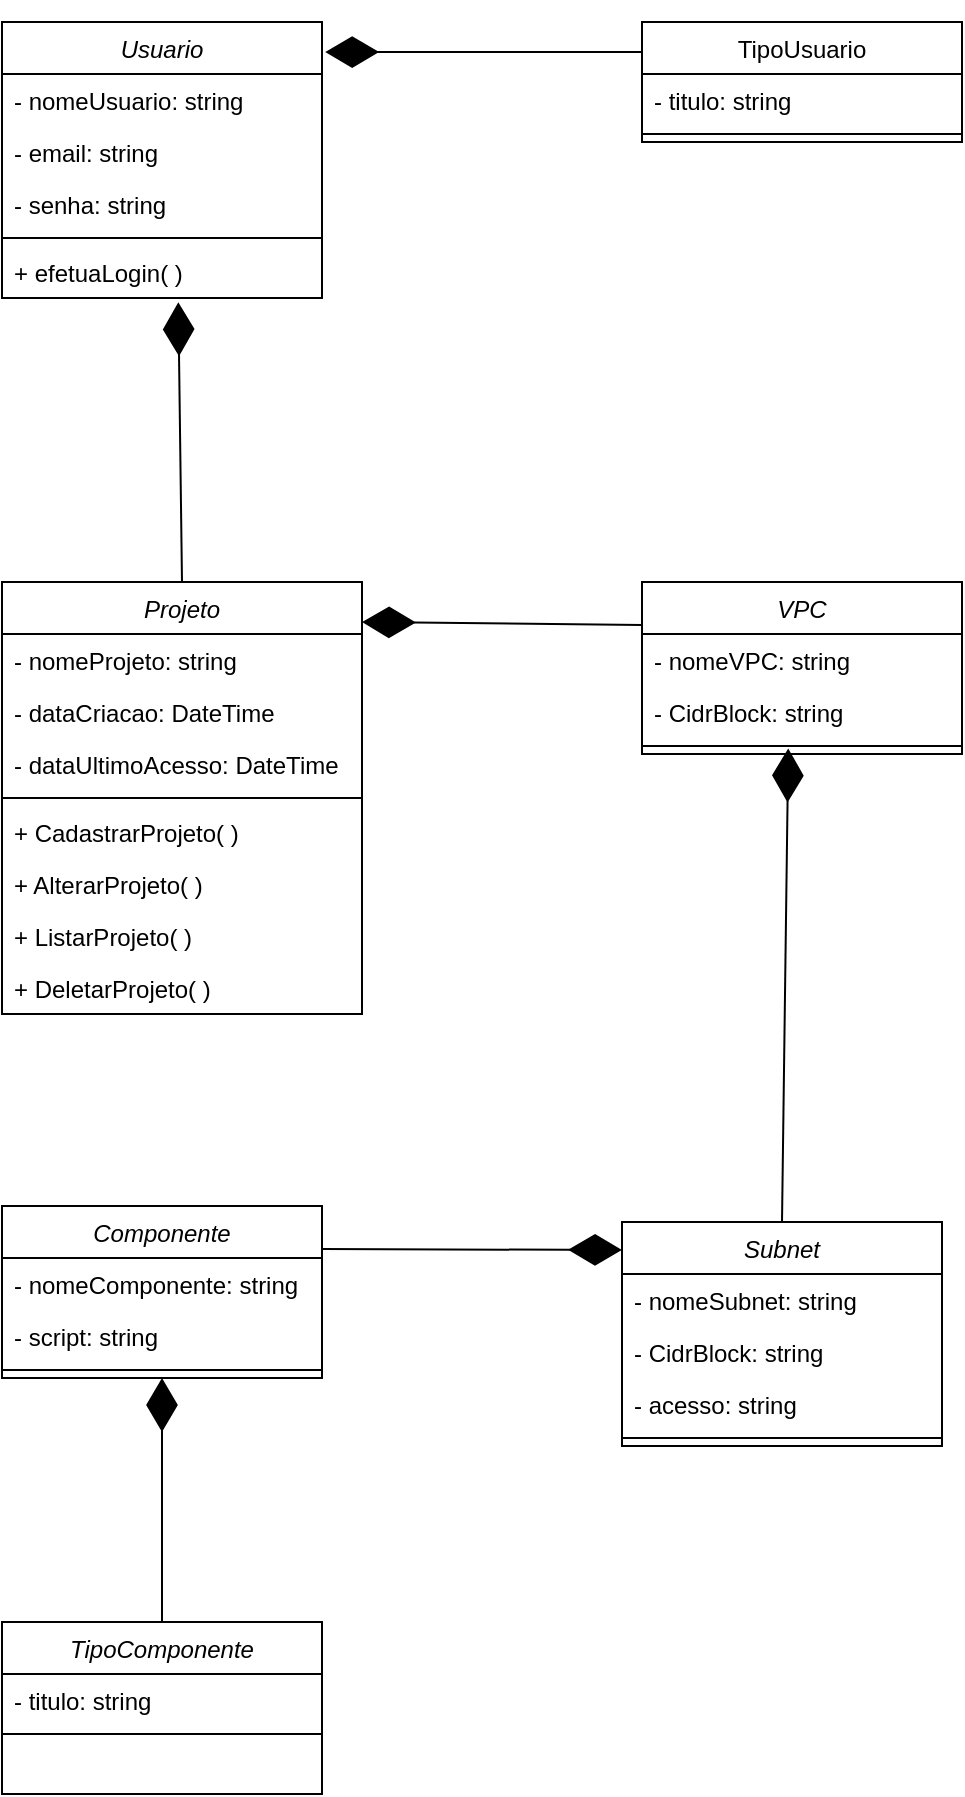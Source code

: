 <mxfile version="17.2.1" type="device" pages="2"><diagram id="iNl5T5URA7AbXOcSIu91" name="Page-1"><mxGraphModel dx="1038" dy="521" grid="1" gridSize="10" guides="1" tooltips="1" connect="1" arrows="1" fold="1" page="1" pageScale="1" pageWidth="827" pageHeight="1169" math="0" shadow="0"><root><mxCell id="0"/><mxCell id="1" parent="0"/><mxCell id="dq6n7VX6vnt4t1vhAW-o-1" value="Usuario" style="swimlane;fontStyle=2;align=center;verticalAlign=top;childLayout=stackLayout;horizontal=1;startSize=26;horizontalStack=0;resizeParent=1;resizeLast=0;collapsible=1;marginBottom=0;rounded=0;shadow=0;strokeWidth=1;" parent="1" vertex="1"><mxGeometry x="240" y="80" width="160" height="138" as="geometry"><mxRectangle x="230" y="140" width="160" height="26" as="alternateBounds"/></mxGeometry></mxCell><mxCell id="dq6n7VX6vnt4t1vhAW-o-2" value="- nomeUsuario: string" style="text;align=left;verticalAlign=top;spacingLeft=4;spacingRight=4;overflow=hidden;rotatable=0;points=[[0,0.5],[1,0.5]];portConstraint=eastwest;" parent="dq6n7VX6vnt4t1vhAW-o-1" vertex="1"><mxGeometry y="26" width="160" height="26" as="geometry"/></mxCell><mxCell id="dq6n7VX6vnt4t1vhAW-o-3" value="- email: string" style="text;align=left;verticalAlign=top;spacingLeft=4;spacingRight=4;overflow=hidden;rotatable=0;points=[[0,0.5],[1,0.5]];portConstraint=eastwest;rounded=0;shadow=0;html=0;" parent="dq6n7VX6vnt4t1vhAW-o-1" vertex="1"><mxGeometry y="52" width="160" height="26" as="geometry"/></mxCell><mxCell id="dq6n7VX6vnt4t1vhAW-o-4" value="- senha: string" style="text;align=left;verticalAlign=top;spacingLeft=4;spacingRight=4;overflow=hidden;rotatable=0;points=[[0,0.5],[1,0.5]];portConstraint=eastwest;rounded=0;shadow=0;html=0;" parent="dq6n7VX6vnt4t1vhAW-o-1" vertex="1"><mxGeometry y="78" width="160" height="26" as="geometry"/></mxCell><mxCell id="dq6n7VX6vnt4t1vhAW-o-5" value="" style="line;html=1;strokeWidth=1;align=left;verticalAlign=middle;spacingTop=-1;spacingLeft=3;spacingRight=3;rotatable=0;labelPosition=right;points=[];portConstraint=eastwest;" parent="dq6n7VX6vnt4t1vhAW-o-1" vertex="1"><mxGeometry y="104" width="160" height="8" as="geometry"/></mxCell><mxCell id="dq6n7VX6vnt4t1vhAW-o-6" value="+ efetuaLogin( )" style="text;align=left;verticalAlign=top;spacingLeft=4;spacingRight=4;overflow=hidden;rotatable=0;points=[[0,0.5],[1,0.5]];portConstraint=eastwest;" parent="dq6n7VX6vnt4t1vhAW-o-1" vertex="1"><mxGeometry y="112" width="160" height="26" as="geometry"/></mxCell><mxCell id="dq6n7VX6vnt4t1vhAW-o-7" value="TipoUsuario" style="swimlane;fontStyle=0;align=center;verticalAlign=top;childLayout=stackLayout;horizontal=1;startSize=26;horizontalStack=0;resizeParent=1;resizeLast=0;collapsible=1;marginBottom=0;rounded=0;shadow=0;strokeWidth=1;" parent="1" vertex="1"><mxGeometry x="560" y="80" width="160" height="60" as="geometry"><mxRectangle x="550" y="140" width="160" height="26" as="alternateBounds"/></mxGeometry></mxCell><mxCell id="dq6n7VX6vnt4t1vhAW-o-8" value="- titulo: string" style="text;align=left;verticalAlign=top;spacingLeft=4;spacingRight=4;overflow=hidden;rotatable=0;points=[[0,0.5],[1,0.5]];portConstraint=eastwest;" parent="dq6n7VX6vnt4t1vhAW-o-7" vertex="1"><mxGeometry y="26" width="160" height="26" as="geometry"/></mxCell><mxCell id="dq6n7VX6vnt4t1vhAW-o-9" value="" style="line;html=1;strokeWidth=1;align=left;verticalAlign=middle;spacingTop=-1;spacingLeft=3;spacingRight=3;rotatable=0;labelPosition=right;points=[];portConstraint=eastwest;" parent="dq6n7VX6vnt4t1vhAW-o-7" vertex="1"><mxGeometry y="52" width="160" height="8" as="geometry"/></mxCell><mxCell id="dq6n7VX6vnt4t1vhAW-o-10" value="Projeto" style="swimlane;fontStyle=2;align=center;verticalAlign=top;childLayout=stackLayout;horizontal=1;startSize=26;horizontalStack=0;resizeParent=1;resizeLast=0;collapsible=1;marginBottom=0;rounded=0;shadow=0;strokeWidth=1;" parent="1" vertex="1"><mxGeometry x="240" y="360" width="180" height="216" as="geometry"><mxRectangle x="230" y="140" width="160" height="26" as="alternateBounds"/></mxGeometry></mxCell><mxCell id="dq6n7VX6vnt4t1vhAW-o-11" value="- nomeProjeto: string" style="text;align=left;verticalAlign=top;spacingLeft=4;spacingRight=4;overflow=hidden;rotatable=0;points=[[0,0.5],[1,0.5]];portConstraint=eastwest;" parent="dq6n7VX6vnt4t1vhAW-o-10" vertex="1"><mxGeometry y="26" width="180" height="26" as="geometry"/></mxCell><mxCell id="dq6n7VX6vnt4t1vhAW-o-12" value="- dataCriacao: DateTime" style="text;align=left;verticalAlign=top;spacingLeft=4;spacingRight=4;overflow=hidden;rotatable=0;points=[[0,0.5],[1,0.5]];portConstraint=eastwest;rounded=0;shadow=0;html=0;" parent="dq6n7VX6vnt4t1vhAW-o-10" vertex="1"><mxGeometry y="52" width="180" height="26" as="geometry"/></mxCell><mxCell id="dq6n7VX6vnt4t1vhAW-o-13" value="- dataUltimoAcesso: DateTime" style="text;align=left;verticalAlign=top;spacingLeft=4;spacingRight=4;overflow=hidden;rotatable=0;points=[[0,0.5],[1,0.5]];portConstraint=eastwest;rounded=0;shadow=0;html=0;" parent="dq6n7VX6vnt4t1vhAW-o-10" vertex="1"><mxGeometry y="78" width="180" height="26" as="geometry"/></mxCell><mxCell id="dq6n7VX6vnt4t1vhAW-o-14" value="" style="line;html=1;strokeWidth=1;align=left;verticalAlign=middle;spacingTop=-1;spacingLeft=3;spacingRight=3;rotatable=0;labelPosition=right;points=[];portConstraint=eastwest;" parent="dq6n7VX6vnt4t1vhAW-o-10" vertex="1"><mxGeometry y="104" width="180" height="8" as="geometry"/></mxCell><mxCell id="dq6n7VX6vnt4t1vhAW-o-15" value="+ CadastrarProjeto( )" style="text;align=left;verticalAlign=top;spacingLeft=4;spacingRight=4;overflow=hidden;rotatable=0;points=[[0,0.5],[1,0.5]];portConstraint=eastwest;" parent="dq6n7VX6vnt4t1vhAW-o-10" vertex="1"><mxGeometry y="112" width="180" height="26" as="geometry"/></mxCell><mxCell id="dq6n7VX6vnt4t1vhAW-o-17" value="+ AlterarProjeto( )" style="text;align=left;verticalAlign=top;spacingLeft=4;spacingRight=4;overflow=hidden;rotatable=0;points=[[0,0.5],[1,0.5]];portConstraint=eastwest;" parent="dq6n7VX6vnt4t1vhAW-o-10" vertex="1"><mxGeometry y="138" width="180" height="26" as="geometry"/></mxCell><mxCell id="dq6n7VX6vnt4t1vhAW-o-18" value="+ ListarProjeto( )" style="text;align=left;verticalAlign=top;spacingLeft=4;spacingRight=4;overflow=hidden;rotatable=0;points=[[0,0.5],[1,0.5]];portConstraint=eastwest;" parent="dq6n7VX6vnt4t1vhAW-o-10" vertex="1"><mxGeometry y="164" width="180" height="26" as="geometry"/></mxCell><mxCell id="dq6n7VX6vnt4t1vhAW-o-19" value="+ DeletarProjeto( )" style="text;align=left;verticalAlign=top;spacingLeft=4;spacingRight=4;overflow=hidden;rotatable=0;points=[[0,0.5],[1,0.5]];portConstraint=eastwest;" parent="dq6n7VX6vnt4t1vhAW-o-10" vertex="1"><mxGeometry y="190" width="180" height="26" as="geometry"/></mxCell><mxCell id="dq6n7VX6vnt4t1vhAW-o-20" value="VPC" style="swimlane;fontStyle=2;align=center;verticalAlign=top;childLayout=stackLayout;horizontal=1;startSize=26;horizontalStack=0;resizeParent=1;resizeLast=0;collapsible=1;marginBottom=0;rounded=0;shadow=0;strokeWidth=1;" parent="1" vertex="1"><mxGeometry x="560" y="360" width="160" height="86" as="geometry"><mxRectangle x="230" y="140" width="160" height="26" as="alternateBounds"/></mxGeometry></mxCell><mxCell id="dq6n7VX6vnt4t1vhAW-o-21" value="- nomeVPC: string" style="text;align=left;verticalAlign=top;spacingLeft=4;spacingRight=4;overflow=hidden;rotatable=0;points=[[0,0.5],[1,0.5]];portConstraint=eastwest;" parent="dq6n7VX6vnt4t1vhAW-o-20" vertex="1"><mxGeometry y="26" width="160" height="26" as="geometry"/></mxCell><mxCell id="dq6n7VX6vnt4t1vhAW-o-22" value="- CidrBlock: string" style="text;align=left;verticalAlign=top;spacingLeft=4;spacingRight=4;overflow=hidden;rotatable=0;points=[[0,0.5],[1,0.5]];portConstraint=eastwest;rounded=0;shadow=0;html=0;" parent="dq6n7VX6vnt4t1vhAW-o-20" vertex="1"><mxGeometry y="52" width="160" height="26" as="geometry"/></mxCell><mxCell id="dq6n7VX6vnt4t1vhAW-o-24" value="" style="line;html=1;strokeWidth=1;align=left;verticalAlign=middle;spacingTop=-1;spacingLeft=3;spacingRight=3;rotatable=0;labelPosition=right;points=[];portConstraint=eastwest;" parent="dq6n7VX6vnt4t1vhAW-o-20" vertex="1"><mxGeometry y="78" width="160" height="8" as="geometry"/></mxCell><mxCell id="dq6n7VX6vnt4t1vhAW-o-27" value="Subnet" style="swimlane;fontStyle=2;align=center;verticalAlign=top;childLayout=stackLayout;horizontal=1;startSize=26;horizontalStack=0;resizeParent=1;resizeLast=0;collapsible=1;marginBottom=0;rounded=0;shadow=0;strokeWidth=1;" parent="1" vertex="1"><mxGeometry x="550" y="680" width="160" height="112" as="geometry"><mxRectangle x="230" y="140" width="160" height="26" as="alternateBounds"/></mxGeometry></mxCell><mxCell id="dq6n7VX6vnt4t1vhAW-o-28" value="- nomeSubnet: string" style="text;align=left;verticalAlign=top;spacingLeft=4;spacingRight=4;overflow=hidden;rotatable=0;points=[[0,0.5],[1,0.5]];portConstraint=eastwest;" parent="dq6n7VX6vnt4t1vhAW-o-27" vertex="1"><mxGeometry y="26" width="160" height="26" as="geometry"/></mxCell><mxCell id="dq6n7VX6vnt4t1vhAW-o-29" value="- CidrBlock: string" style="text;align=left;verticalAlign=top;spacingLeft=4;spacingRight=4;overflow=hidden;rotatable=0;points=[[0,0.5],[1,0.5]];portConstraint=eastwest;rounded=0;shadow=0;html=0;" parent="dq6n7VX6vnt4t1vhAW-o-27" vertex="1"><mxGeometry y="52" width="160" height="26" as="geometry"/></mxCell><mxCell id="dq6n7VX6vnt4t1vhAW-o-34" value="- acesso: string" style="text;align=left;verticalAlign=top;spacingLeft=4;spacingRight=4;overflow=hidden;rotatable=0;points=[[0,0.5],[1,0.5]];portConstraint=eastwest;rounded=0;shadow=0;html=0;" parent="dq6n7VX6vnt4t1vhAW-o-27" vertex="1"><mxGeometry y="78" width="160" height="26" as="geometry"/></mxCell><mxCell id="dq6n7VX6vnt4t1vhAW-o-30" value="" style="line;html=1;strokeWidth=1;align=left;verticalAlign=middle;spacingTop=-1;spacingLeft=3;spacingRight=3;rotatable=0;labelPosition=right;points=[];portConstraint=eastwest;" parent="dq6n7VX6vnt4t1vhAW-o-27" vertex="1"><mxGeometry y="104" width="160" height="8" as="geometry"/></mxCell><mxCell id="dq6n7VX6vnt4t1vhAW-o-35" value="Componente" style="swimlane;fontStyle=2;align=center;verticalAlign=top;childLayout=stackLayout;horizontal=1;startSize=26;horizontalStack=0;resizeParent=1;resizeLast=0;collapsible=1;marginBottom=0;rounded=0;shadow=0;strokeWidth=1;" parent="1" vertex="1"><mxGeometry x="240" y="672" width="160" height="86" as="geometry"><mxRectangle x="230" y="140" width="160" height="26" as="alternateBounds"/></mxGeometry></mxCell><mxCell id="dq6n7VX6vnt4t1vhAW-o-36" value="- nomeComponente: string" style="text;align=left;verticalAlign=top;spacingLeft=4;spacingRight=4;overflow=hidden;rotatable=0;points=[[0,0.5],[1,0.5]];portConstraint=eastwest;" parent="dq6n7VX6vnt4t1vhAW-o-35" vertex="1"><mxGeometry y="26" width="160" height="26" as="geometry"/></mxCell><mxCell id="V5KAdhl52PFhsj6S6xmF-1" value="- script: string" style="text;align=left;verticalAlign=top;spacingLeft=4;spacingRight=4;overflow=hidden;rotatable=0;points=[[0,0.5],[1,0.5]];portConstraint=eastwest;" parent="dq6n7VX6vnt4t1vhAW-o-35" vertex="1"><mxGeometry y="52" width="160" height="26" as="geometry"/></mxCell><mxCell id="dq6n7VX6vnt4t1vhAW-o-39" value="" style="line;html=1;strokeWidth=1;align=left;verticalAlign=middle;spacingTop=-1;spacingLeft=3;spacingRight=3;rotatable=0;labelPosition=right;points=[];portConstraint=eastwest;" parent="dq6n7VX6vnt4t1vhAW-o-35" vertex="1"><mxGeometry y="78" width="160" height="8" as="geometry"/></mxCell><mxCell id="V5KAdhl52PFhsj6S6xmF-2" value="TipoComponente" style="swimlane;fontStyle=2;align=center;verticalAlign=top;childLayout=stackLayout;horizontal=1;startSize=26;horizontalStack=0;resizeParent=1;resizeLast=0;collapsible=1;marginBottom=0;rounded=0;shadow=0;strokeWidth=1;" parent="1" vertex="1"><mxGeometry x="240" y="880" width="160" height="86" as="geometry"><mxRectangle x="230" y="140" width="160" height="26" as="alternateBounds"/></mxGeometry></mxCell><mxCell id="V5KAdhl52PFhsj6S6xmF-4" value="- titulo: string" style="text;align=left;verticalAlign=top;spacingLeft=4;spacingRight=4;overflow=hidden;rotatable=0;points=[[0,0.5],[1,0.5]];portConstraint=eastwest;" parent="V5KAdhl52PFhsj6S6xmF-2" vertex="1"><mxGeometry y="26" width="160" height="26" as="geometry"/></mxCell><mxCell id="V5KAdhl52PFhsj6S6xmF-5" value="" style="line;html=1;strokeWidth=1;align=left;verticalAlign=middle;spacingTop=-1;spacingLeft=3;spacingRight=3;rotatable=0;labelPosition=right;points=[];portConstraint=eastwest;" parent="V5KAdhl52PFhsj6S6xmF-2" vertex="1"><mxGeometry y="52" width="160" height="8" as="geometry"/></mxCell><mxCell id="V5KAdhl52PFhsj6S6xmF-6" value="" style="endArrow=diamondThin;endFill=1;endSize=24;html=1;rounded=0;exitX=0;exitY=0.25;exitDx=0;exitDy=0;entryX=1.01;entryY=0.109;entryDx=0;entryDy=0;entryPerimeter=0;" parent="1" source="dq6n7VX6vnt4t1vhAW-o-7" target="dq6n7VX6vnt4t1vhAW-o-1" edge="1"><mxGeometry width="160" relative="1" as="geometry"><mxPoint x="450" y="110" as="sourcePoint"/><mxPoint x="490" y="110" as="targetPoint"/></mxGeometry></mxCell><mxCell id="V5KAdhl52PFhsj6S6xmF-7" value="" style="endArrow=diamondThin;endFill=1;endSize=24;html=1;rounded=0;exitX=0.5;exitY=0;exitDx=0;exitDy=0;entryX=0.551;entryY=1.084;entryDx=0;entryDy=0;entryPerimeter=0;" parent="1" source="dq6n7VX6vnt4t1vhAW-o-10" target="dq6n7VX6vnt4t1vhAW-o-6" edge="1"><mxGeometry width="160" relative="1" as="geometry"><mxPoint x="410" y="200" as="sourcePoint"/><mxPoint x="360" y="270" as="targetPoint"/></mxGeometry></mxCell><mxCell id="V5KAdhl52PFhsj6S6xmF-8" value="" style="endArrow=diamondThin;endFill=1;endSize=24;html=1;rounded=0;exitX=0;exitY=0.25;exitDx=0;exitDy=0;" parent="1" source="dq6n7VX6vnt4t1vhAW-o-20" edge="1"><mxGeometry width="160" relative="1" as="geometry"><mxPoint x="340" y="370" as="sourcePoint"/><mxPoint x="420" y="380" as="targetPoint"/></mxGeometry></mxCell><mxCell id="V5KAdhl52PFhsj6S6xmF-9" value="" style="endArrow=diamondThin;endFill=1;endSize=24;html=1;rounded=0;exitX=0.5;exitY=0;exitDx=0;exitDy=0;entryX=0.457;entryY=0.654;entryDx=0;entryDy=0;entryPerimeter=0;" parent="1" source="dq6n7VX6vnt4t1vhAW-o-27" target="dq6n7VX6vnt4t1vhAW-o-24" edge="1"><mxGeometry width="160" relative="1" as="geometry"><mxPoint x="570" y="391.5" as="sourcePoint"/><mxPoint x="630" y="450" as="targetPoint"/></mxGeometry></mxCell><mxCell id="V5KAdhl52PFhsj6S6xmF-10" value="" style="endArrow=diamondThin;endFill=1;endSize=24;html=1;rounded=0;exitX=1;exitY=0.25;exitDx=0;exitDy=0;" parent="1" source="dq6n7VX6vnt4t1vhAW-o-35" edge="1"><mxGeometry width="160" relative="1" as="geometry"><mxPoint x="570" y="391.5" as="sourcePoint"/><mxPoint x="550" y="694" as="targetPoint"/></mxGeometry></mxCell><mxCell id="V5KAdhl52PFhsj6S6xmF-11" value="" style="endArrow=diamondThin;endFill=1;endSize=24;html=1;rounded=0;entryX=0.5;entryY=1;entryDx=0;entryDy=0;" parent="1" source="V5KAdhl52PFhsj6S6xmF-2" target="dq6n7VX6vnt4t1vhAW-o-35" edge="1"><mxGeometry width="160" relative="1" as="geometry"><mxPoint x="410" y="703.5" as="sourcePoint"/><mxPoint x="560" y="704" as="targetPoint"/></mxGeometry></mxCell></root></mxGraphModel></diagram><diagram id="w4TEz0lXxciYB5KpQ-St" name="Page-2"><mxGraphModel dx="1038" dy="521" grid="1" gridSize="10" guides="1" tooltips="1" connect="1" arrows="1" fold="1" page="1" pageScale="1" pageWidth="827" pageHeight="1169" math="0" shadow="0"><root><mxCell id="0"/><mxCell id="1" parent="0"/></root></mxGraphModel></diagram></mxfile>